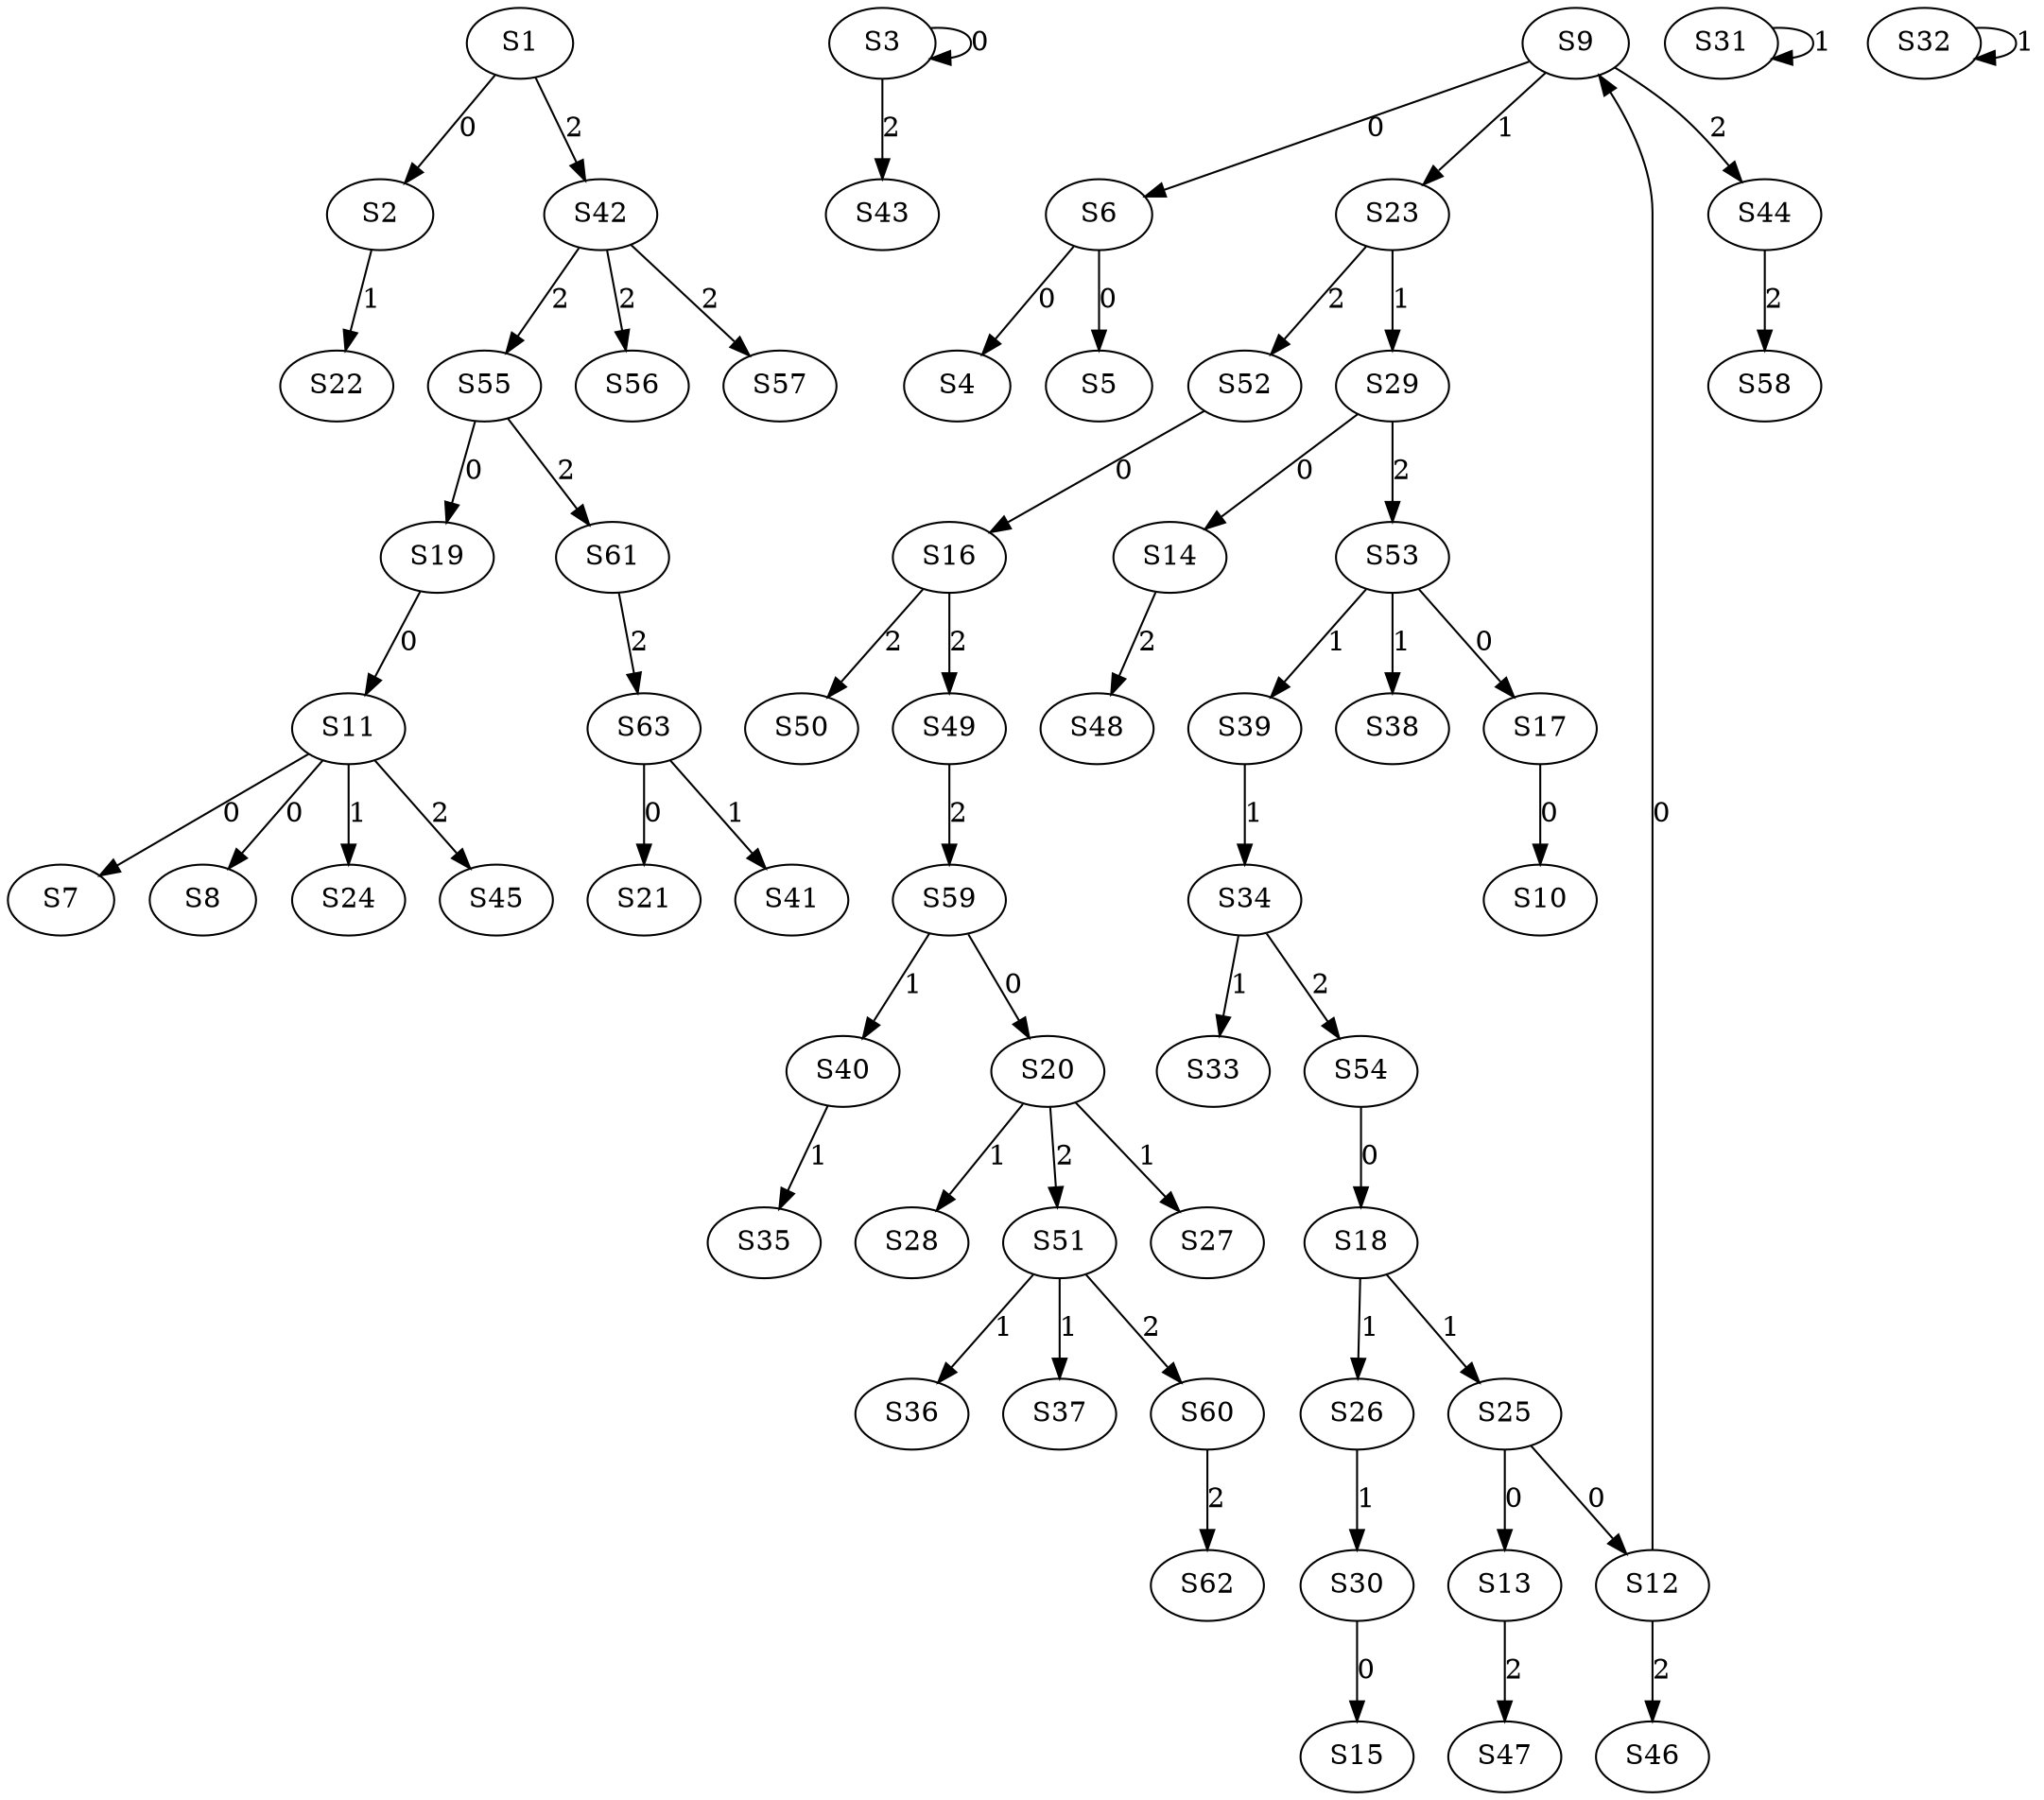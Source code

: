 strict digraph {
	S1 -> S2 [ label = 0 ];
	S3 -> S3 [ label = 0 ];
	S6 -> S4 [ label = 0 ];
	S6 -> S5 [ label = 0 ];
	S9 -> S6 [ label = 0 ];
	S11 -> S7 [ label = 0 ];
	S11 -> S8 [ label = 0 ];
	S12 -> S9 [ label = 0 ];
	S17 -> S10 [ label = 0 ];
	S19 -> S11 [ label = 0 ];
	S25 -> S12 [ label = 0 ];
	S25 -> S13 [ label = 0 ];
	S29 -> S14 [ label = 0 ];
	S30 -> S15 [ label = 0 ];
	S52 -> S16 [ label = 0 ];
	S53 -> S17 [ label = 0 ];
	S54 -> S18 [ label = 0 ];
	S55 -> S19 [ label = 0 ];
	S59 -> S20 [ label = 0 ];
	S63 -> S21 [ label = 0 ];
	S2 -> S22 [ label = 1 ];
	S9 -> S23 [ label = 1 ];
	S11 -> S24 [ label = 1 ];
	S18 -> S25 [ label = 1 ];
	S18 -> S26 [ label = 1 ];
	S20 -> S27 [ label = 1 ];
	S20 -> S28 [ label = 1 ];
	S23 -> S29 [ label = 1 ];
	S26 -> S30 [ label = 1 ];
	S31 -> S31 [ label = 1 ];
	S32 -> S32 [ label = 1 ];
	S34 -> S33 [ label = 1 ];
	S39 -> S34 [ label = 1 ];
	S40 -> S35 [ label = 1 ];
	S51 -> S36 [ label = 1 ];
	S51 -> S37 [ label = 1 ];
	S53 -> S38 [ label = 1 ];
	S53 -> S39 [ label = 1 ];
	S59 -> S40 [ label = 1 ];
	S63 -> S41 [ label = 1 ];
	S1 -> S42 [ label = 2 ];
	S3 -> S43 [ label = 2 ];
	S9 -> S44 [ label = 2 ];
	S11 -> S45 [ label = 2 ];
	S12 -> S46 [ label = 2 ];
	S13 -> S47 [ label = 2 ];
	S14 -> S48 [ label = 2 ];
	S16 -> S49 [ label = 2 ];
	S16 -> S50 [ label = 2 ];
	S20 -> S51 [ label = 2 ];
	S23 -> S52 [ label = 2 ];
	S29 -> S53 [ label = 2 ];
	S34 -> S54 [ label = 2 ];
	S42 -> S55 [ label = 2 ];
	S42 -> S56 [ label = 2 ];
	S42 -> S57 [ label = 2 ];
	S44 -> S58 [ label = 2 ];
	S49 -> S59 [ label = 2 ];
	S51 -> S60 [ label = 2 ];
	S55 -> S61 [ label = 2 ];
	S60 -> S62 [ label = 2 ];
	S61 -> S63 [ label = 2 ];
}